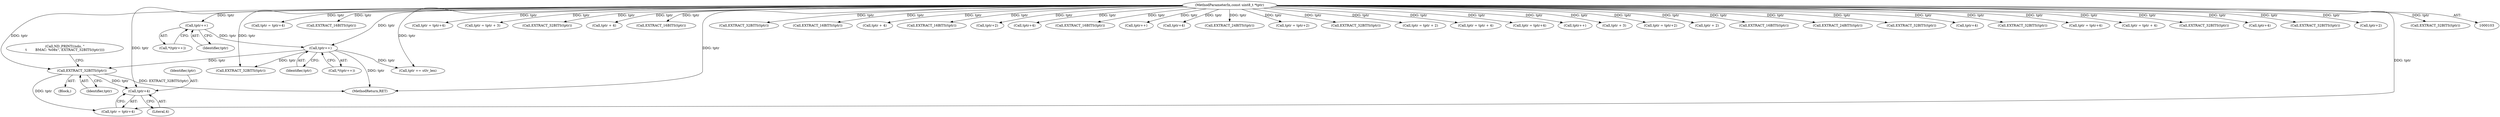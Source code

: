 digraph "0_tcpdump_b20e1639dbac84b3fcb393858521c13ad47a9d70@pointer" {
"1000370" [label="(Call,tptr+4)"];
"1000366" [label="(Call,EXTRACT_32BITS(tptr))"];
"1000128" [label="(Call,tptr++)"];
"1000123" [label="(Call,tptr++)"];
"1000105" [label="(MethodParameterIn,const uint8_t *tptr)"];
"1000105" [label="(MethodParameterIn,const uint8_t *tptr)"];
"1000185" [label="(Call,tptr = tptr+4)"];
"1000230" [label="(Call,EXTRACT_16BITS(tptr))"];
"1000371" [label="(Identifier,tptr)"];
"1000124" [label="(Identifier,tptr)"];
"1000490" [label="(MethodReturn,RET)"];
"1000370" [label="(Call,tptr+4)"];
"1000171" [label="(Call,EXTRACT_32BITS(tptr))"];
"1000361" [label="(Call,ND_PRINT((ndo, \"\n\t        BMAC: %08x\", EXTRACT_32BITS(tptr))))"];
"1000129" [label="(Identifier,tptr)"];
"1000127" [label="(Call,*(tptr++))"];
"1000197" [label="(Call,tptr = tptr+4)"];
"1000337" [label="(Call,tptr = tptr + 3)"];
"1000443" [label="(Call,EXTRACT_32BITS(tptr))"];
"1000453" [label="(Call,tptr + 4)"];
"1000392" [label="(Call,EXTRACT_16BITS(tptr))"];
"1000469" [label="(Call,tptr += stlv_len)"];
"1000183" [label="(Call,EXTRACT_32BITS(tptr))"];
"1000207" [label="(Call,EXTRACT_16BITS(tptr))"];
"1000318" [label="(Call,tptr + 4)"];
"1000378" [label="(Call,EXTRACT_16BITS(tptr))"];
"1000401" [label="(Call,tptr+2)"];
"1000187" [label="(Call,tptr+4)"];
"1000396" [label="(Call,EXTRACT_16BITS(tptr))"];
"1000258" [label="(Call,tptr++)"];
"1000372" [label="(Literal,4)"];
"1000199" [label="(Call,tptr+4)"];
"1000364" [label="(Block,)"];
"1000329" [label="(Call,EXTRACT_24BITS(tptr))"];
"1000380" [label="(Call,tptr = tptr+2)"];
"1000436" [label="(Call,EXTRACT_32BITS(tptr))"];
"1000209" [label="(Call,tptr = tptr + 2)"];
"1000451" [label="(Call,tptr = tptr + 4)"];
"1000366" [label="(Call,EXTRACT_32BITS(tptr))"];
"1000123" [label="(Call,tptr++)"];
"1000122" [label="(Call,*(tptr++))"];
"1000243" [label="(Call,tptr = tptr+4)"];
"1000307" [label="(Call,tptr++)"];
"1000339" [label="(Call,tptr + 3)"];
"1000399" [label="(Call,tptr = tptr+2)"];
"1000367" [label="(Identifier,tptr)"];
"1000211" [label="(Call,tptr + 2)"];
"1000220" [label="(Call,EXTRACT_16BITS(tptr))"];
"1000334" [label="(Call,EXTRACT_24BITS(tptr))"];
"1000240" [label="(Call,EXTRACT_32BITS(tptr))"];
"1000245" [label="(Call,tptr+4)"];
"1000314" [label="(Call,EXTRACT_32BITS(tptr))"];
"1000173" [label="(Call,tptr = tptr+4)"];
"1000316" [label="(Call,tptr = tptr + 4)"];
"1000195" [label="(Call,EXTRACT_32BITS(tptr))"];
"1000175" [label="(Call,tptr+4)"];
"1000430" [label="(Call,EXTRACT_32BITS(tptr))"];
"1000382" [label="(Call,tptr+2)"];
"1000368" [label="(Call,tptr = tptr+4)"];
"1000128" [label="(Call,tptr++)"];
"1000448" [label="(Call,EXTRACT_32BITS(tptr))"];
"1000370" -> "1000368"  [label="AST: "];
"1000370" -> "1000372"  [label="CFG: "];
"1000371" -> "1000370"  [label="AST: "];
"1000372" -> "1000370"  [label="AST: "];
"1000368" -> "1000370"  [label="CFG: "];
"1000366" -> "1000370"  [label="DDG: tptr"];
"1000105" -> "1000370"  [label="DDG: tptr"];
"1000366" -> "1000364"  [label="AST: "];
"1000366" -> "1000367"  [label="CFG: "];
"1000367" -> "1000366"  [label="AST: "];
"1000361" -> "1000366"  [label="CFG: "];
"1000366" -> "1000490"  [label="DDG: EXTRACT_32BITS(tptr)"];
"1000128" -> "1000366"  [label="DDG: tptr"];
"1000105" -> "1000366"  [label="DDG: tptr"];
"1000366" -> "1000368"  [label="DDG: tptr"];
"1000128" -> "1000127"  [label="AST: "];
"1000128" -> "1000129"  [label="CFG: "];
"1000129" -> "1000128"  [label="AST: "];
"1000127" -> "1000128"  [label="CFG: "];
"1000128" -> "1000490"  [label="DDG: tptr"];
"1000123" -> "1000128"  [label="DDG: tptr"];
"1000105" -> "1000128"  [label="DDG: tptr"];
"1000128" -> "1000171"  [label="DDG: tptr"];
"1000128" -> "1000469"  [label="DDG: tptr"];
"1000123" -> "1000122"  [label="AST: "];
"1000123" -> "1000124"  [label="CFG: "];
"1000124" -> "1000123"  [label="AST: "];
"1000122" -> "1000123"  [label="CFG: "];
"1000105" -> "1000123"  [label="DDG: tptr"];
"1000105" -> "1000103"  [label="AST: "];
"1000105" -> "1000490"  [label="DDG: tptr"];
"1000105" -> "1000171"  [label="DDG: tptr"];
"1000105" -> "1000173"  [label="DDG: tptr"];
"1000105" -> "1000175"  [label="DDG: tptr"];
"1000105" -> "1000183"  [label="DDG: tptr"];
"1000105" -> "1000185"  [label="DDG: tptr"];
"1000105" -> "1000187"  [label="DDG: tptr"];
"1000105" -> "1000195"  [label="DDG: tptr"];
"1000105" -> "1000197"  [label="DDG: tptr"];
"1000105" -> "1000199"  [label="DDG: tptr"];
"1000105" -> "1000207"  [label="DDG: tptr"];
"1000105" -> "1000209"  [label="DDG: tptr"];
"1000105" -> "1000211"  [label="DDG: tptr"];
"1000105" -> "1000220"  [label="DDG: tptr"];
"1000105" -> "1000230"  [label="DDG: tptr"];
"1000105" -> "1000240"  [label="DDG: tptr"];
"1000105" -> "1000243"  [label="DDG: tptr"];
"1000105" -> "1000245"  [label="DDG: tptr"];
"1000105" -> "1000258"  [label="DDG: tptr"];
"1000105" -> "1000307"  [label="DDG: tptr"];
"1000105" -> "1000314"  [label="DDG: tptr"];
"1000105" -> "1000316"  [label="DDG: tptr"];
"1000105" -> "1000318"  [label="DDG: tptr"];
"1000105" -> "1000329"  [label="DDG: tptr"];
"1000105" -> "1000334"  [label="DDG: tptr"];
"1000105" -> "1000337"  [label="DDG: tptr"];
"1000105" -> "1000339"  [label="DDG: tptr"];
"1000105" -> "1000368"  [label="DDG: tptr"];
"1000105" -> "1000378"  [label="DDG: tptr"];
"1000105" -> "1000380"  [label="DDG: tptr"];
"1000105" -> "1000382"  [label="DDG: tptr"];
"1000105" -> "1000392"  [label="DDG: tptr"];
"1000105" -> "1000396"  [label="DDG: tptr"];
"1000105" -> "1000399"  [label="DDG: tptr"];
"1000105" -> "1000401"  [label="DDG: tptr"];
"1000105" -> "1000430"  [label="DDG: tptr"];
"1000105" -> "1000436"  [label="DDG: tptr"];
"1000105" -> "1000443"  [label="DDG: tptr"];
"1000105" -> "1000448"  [label="DDG: tptr"];
"1000105" -> "1000451"  [label="DDG: tptr"];
"1000105" -> "1000453"  [label="DDG: tptr"];
"1000105" -> "1000469"  [label="DDG: tptr"];
}
